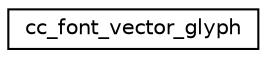 digraph "Graphical Class Hierarchy"
{
 // LATEX_PDF_SIZE
  edge [fontname="Helvetica",fontsize="10",labelfontname="Helvetica",labelfontsize="10"];
  node [fontname="Helvetica",fontsize="10",shape=record];
  rankdir="LR";
  Node0 [label="cc_font_vector_glyph",height=0.2,width=0.4,color="black", fillcolor="white", style="filled",URL="$structcc__font__vector__glyph.html",tooltip=" "];
}
